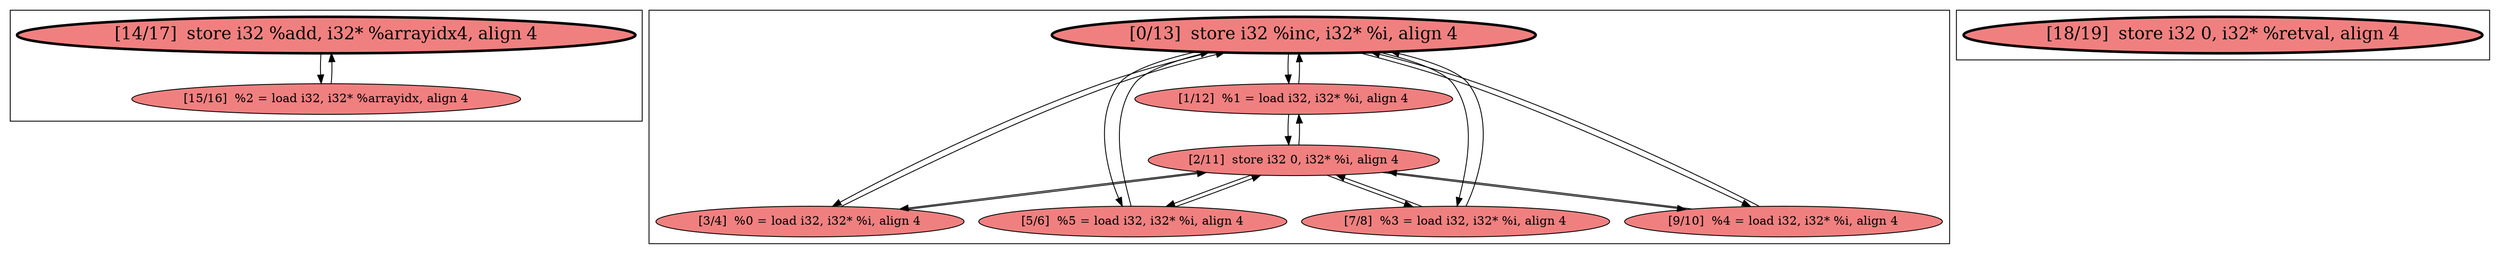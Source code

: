 
digraph G {





subgraph cluster2 {


node32 [penwidth=3.0,fontsize=20,fillcolor=lightcoral,label="[14/17]  store i32 %add, i32* %arrayidx4, align 4",shape=ellipse,style=filled ]
node31 [fillcolor=lightcoral,label="[15/16]  %2 = load i32, i32* %arrayidx, align 4",shape=ellipse,style=filled ]

node31->node32 [ ]
node32->node31 [ ]


}

subgraph cluster0 {


node24 [penwidth=3.0,fontsize=20,fillcolor=lightcoral,label="[0/13]  store i32 %inc, i32* %i, align 4",shape=ellipse,style=filled ]
node26 [fillcolor=lightcoral,label="[1/12]  %1 = load i32, i32* %i, align 4",shape=ellipse,style=filled ]
node29 [fillcolor=lightcoral,label="[7/8]  %3 = load i32, i32* %i, align 4",shape=ellipse,style=filled ]
node23 [fillcolor=lightcoral,label="[9/10]  %4 = load i32, i32* %i, align 4",shape=ellipse,style=filled ]
node25 [fillcolor=lightcoral,label="[2/11]  store i32 0, i32* %i, align 4",shape=ellipse,style=filled ]
node27 [fillcolor=lightcoral,label="[3/4]  %0 = load i32, i32* %i, align 4",shape=ellipse,style=filled ]
node28 [fillcolor=lightcoral,label="[5/6]  %5 = load i32, i32* %i, align 4",shape=ellipse,style=filled ]

node25->node29 [ ]
node29->node25 [ ]
node25->node28 [ ]
node23->node24 [ ]
node26->node24 [ ]
node24->node26 [ ]
node24->node28 [ ]
node24->node27 [ ]
node27->node24 [ ]
node24->node29 [ ]
node28->node24 [ ]
node24->node23 [ ]
node25->node23 [ ]
node25->node26 [ ]
node28->node25 [ ]
node23->node25 [ ]
node26->node25 [ ]
node29->node24 [ ]
node25->node27 [ ]
node27->node25 [ ]


}

subgraph cluster1 {


node30 [penwidth=3.0,fontsize=20,fillcolor=lightcoral,label="[18/19]  store i32 0, i32* %retval, align 4",shape=ellipse,style=filled ]



}

}
